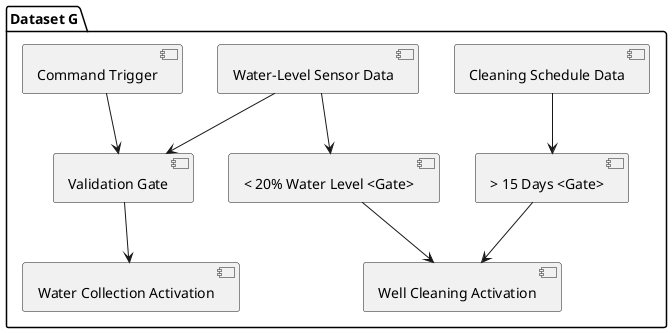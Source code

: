 @startuml
package "Dataset G" {
  
  [Water-Level Sensor Data] --> [< 20% Water Level <Gate>]
  [Cleaning Schedule Data] --> [> 15 Days <Gate>]

  [< 20% Water Level <Gate>] --> [Well Cleaning Activation]
  [> 15 Days <Gate>] --> [Well Cleaning Activation]
  
  [Command Trigger] --> [Validation Gate] 
  [Water-Level Sensor Data] --> [Validation Gate]
  
  [Validation Gate] --> [Water Collection Activation]
  
}
@enduml
